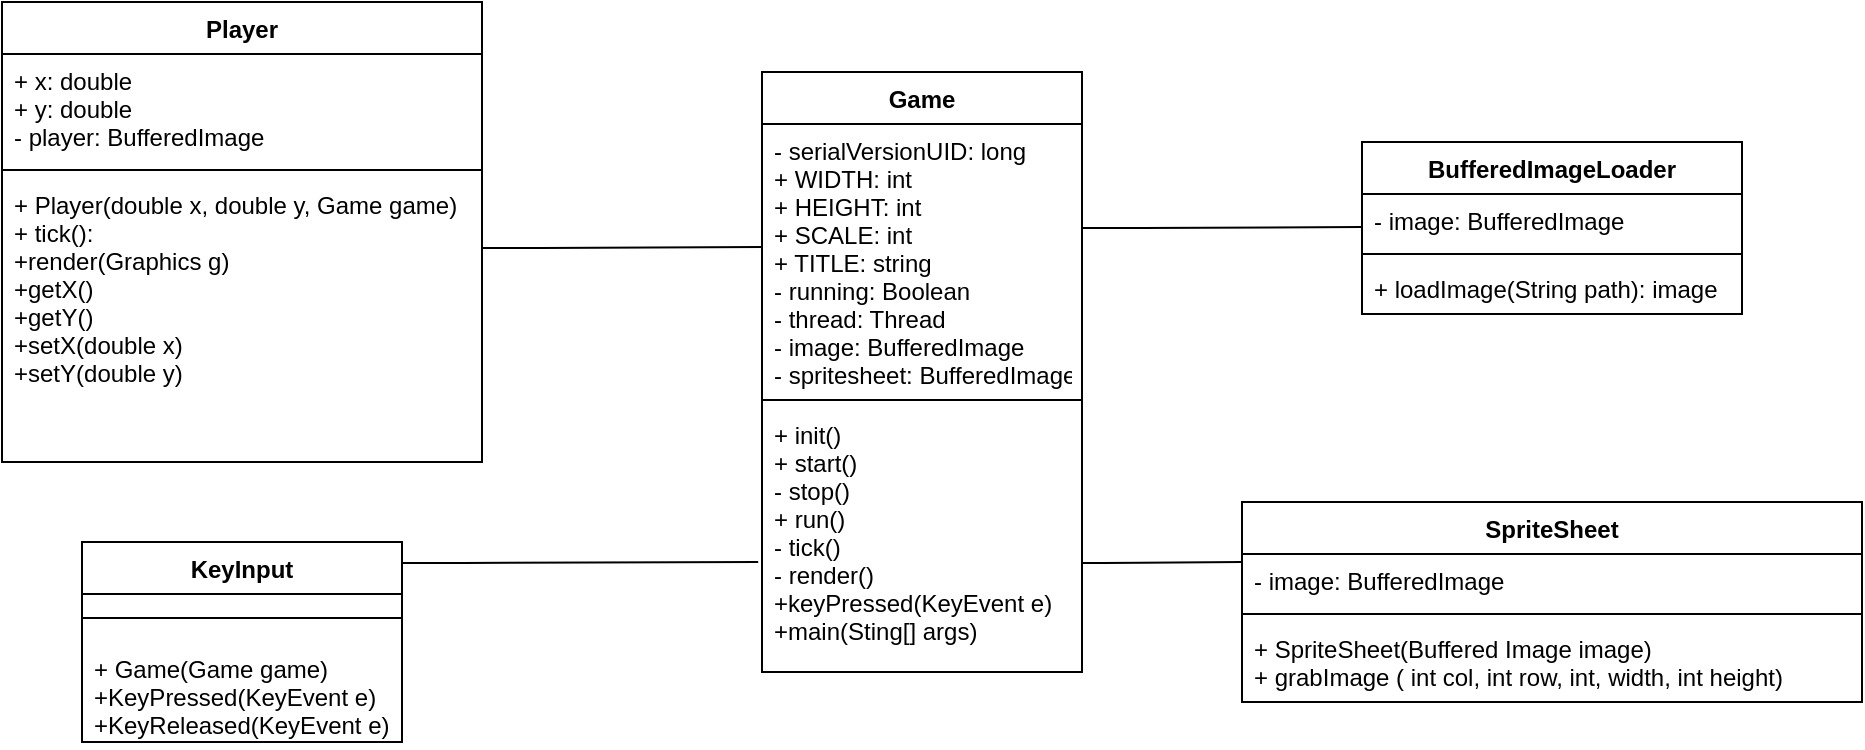 <mxfile version="12.7.4" type="device"><diagram id="C5RBs43oDa-KdzZeNtuy" name="Page-1"><mxGraphModel dx="868" dy="433" grid="1" gridSize="10" guides="1" tooltips="1" connect="1" arrows="1" fold="1" page="1" pageScale="1" pageWidth="827" pageHeight="1169" math="0" shadow="0"><root><mxCell id="WIyWlLk6GJQsqaUBKTNV-0"/><mxCell id="WIyWlLk6GJQsqaUBKTNV-1" parent="WIyWlLk6GJQsqaUBKTNV-0"/><mxCell id="zkfFHV4jXpPFQw0GAbJ--0" value="Game" style="swimlane;fontStyle=1;align=center;verticalAlign=top;childLayout=stackLayout;horizontal=1;startSize=26;horizontalStack=0;resizeParent=1;resizeLast=0;collapsible=1;marginBottom=0;rounded=0;shadow=0;strokeWidth=1;" parent="WIyWlLk6GJQsqaUBKTNV-1" vertex="1"><mxGeometry x="730" y="415" width="160" height="300" as="geometry"><mxRectangle x="230" y="140" width="160" height="26" as="alternateBounds"/></mxGeometry></mxCell><mxCell id="zkfFHV4jXpPFQw0GAbJ--1" value="- serialVersionUID: long&#10;+ WIDTH: int&#10;+ HEIGHT: int&#10;+ SCALE: int&#10;+ TITLE: string&#10;- running: Boolean&#10;- thread: Thread&#10;- image: BufferedImage&#10;- spritesheet: BufferedImage&#10;&#10;" style="text;align=left;verticalAlign=top;spacingLeft=4;spacingRight=4;overflow=hidden;rotatable=0;points=[[0,0.5],[1,0.5]];portConstraint=eastwest;" parent="zkfFHV4jXpPFQw0GAbJ--0" vertex="1"><mxGeometry y="26" width="160" height="134" as="geometry"/></mxCell><mxCell id="zkfFHV4jXpPFQw0GAbJ--4" value="" style="line;html=1;strokeWidth=1;align=left;verticalAlign=middle;spacingTop=-1;spacingLeft=3;spacingRight=3;rotatable=0;labelPosition=right;points=[];portConstraint=eastwest;" parent="zkfFHV4jXpPFQw0GAbJ--0" vertex="1"><mxGeometry y="160" width="160" height="8" as="geometry"/></mxCell><mxCell id="zkfFHV4jXpPFQw0GAbJ--5" value="+ init()&#10;+ start()&#10;- stop()&#10;+ run()&#10;- tick()&#10;- render()&#10;+keyPressed(KeyEvent e)&#10;+main(Sting[] args) " style="text;align=left;verticalAlign=top;spacingLeft=4;spacingRight=4;overflow=hidden;rotatable=0;points=[[0,0.5],[1,0.5]];portConstraint=eastwest;" parent="zkfFHV4jXpPFQw0GAbJ--0" vertex="1"><mxGeometry y="168" width="160" height="132" as="geometry"/></mxCell><mxCell id="ZLDTc__vyUBeHvtxK1ms-7" value="Player" style="swimlane;fontStyle=1;align=center;verticalAlign=top;childLayout=stackLayout;horizontal=1;startSize=26;horizontalStack=0;resizeParent=1;resizeParentMax=0;resizeLast=0;collapsible=1;marginBottom=0;" parent="WIyWlLk6GJQsqaUBKTNV-1" vertex="1"><mxGeometry x="350" y="380" width="240" height="230" as="geometry"/></mxCell><mxCell id="ZLDTc__vyUBeHvtxK1ms-8" value="+ x: double&#10;+ y: double&#10;- player: BufferedImage" style="text;strokeColor=none;fillColor=none;align=left;verticalAlign=top;spacingLeft=4;spacingRight=4;overflow=hidden;rotatable=0;points=[[0,0.5],[1,0.5]];portConstraint=eastwest;" parent="ZLDTc__vyUBeHvtxK1ms-7" vertex="1"><mxGeometry y="26" width="240" height="54" as="geometry"/></mxCell><mxCell id="ZLDTc__vyUBeHvtxK1ms-9" value="" style="line;strokeWidth=1;fillColor=none;align=left;verticalAlign=middle;spacingTop=-1;spacingLeft=3;spacingRight=3;rotatable=0;labelPosition=right;points=[];portConstraint=eastwest;" parent="ZLDTc__vyUBeHvtxK1ms-7" vertex="1"><mxGeometry y="80" width="240" height="8" as="geometry"/></mxCell><mxCell id="ZLDTc__vyUBeHvtxK1ms-10" value="+ Player(double x, double y, Game game)&#10;+ tick():&#10;+render(Graphics g)&#10;+getX()&#10;+getY()&#10;+setX(double x)&#10;+setY(double y)&#10;&#10;" style="text;strokeColor=none;fillColor=none;align=left;verticalAlign=top;spacingLeft=4;spacingRight=4;overflow=hidden;rotatable=0;points=[[0,0.5],[1,0.5]];portConstraint=eastwest;" parent="ZLDTc__vyUBeHvtxK1ms-7" vertex="1"><mxGeometry y="88" width="240" height="142" as="geometry"/></mxCell><mxCell id="ZLDTc__vyUBeHvtxK1ms-11" value="BufferedImageLoader" style="swimlane;fontStyle=1;align=center;verticalAlign=top;childLayout=stackLayout;horizontal=1;startSize=26;horizontalStack=0;resizeParent=1;resizeParentMax=0;resizeLast=0;collapsible=1;marginBottom=0;" parent="WIyWlLk6GJQsqaUBKTNV-1" vertex="1"><mxGeometry x="1030" y="450" width="190" height="86" as="geometry"/></mxCell><mxCell id="ZLDTc__vyUBeHvtxK1ms-12" value="- image: BufferedImage" style="text;strokeColor=none;fillColor=none;align=left;verticalAlign=top;spacingLeft=4;spacingRight=4;overflow=hidden;rotatable=0;points=[[0,0.5],[1,0.5]];portConstraint=eastwest;" parent="ZLDTc__vyUBeHvtxK1ms-11" vertex="1"><mxGeometry y="26" width="190" height="26" as="geometry"/></mxCell><mxCell id="ZLDTc__vyUBeHvtxK1ms-13" value="" style="line;strokeWidth=1;fillColor=none;align=left;verticalAlign=middle;spacingTop=-1;spacingLeft=3;spacingRight=3;rotatable=0;labelPosition=right;points=[];portConstraint=eastwest;" parent="ZLDTc__vyUBeHvtxK1ms-11" vertex="1"><mxGeometry y="52" width="190" height="8" as="geometry"/></mxCell><mxCell id="ZLDTc__vyUBeHvtxK1ms-14" value="+ loadImage(String path): image" style="text;strokeColor=none;fillColor=none;align=left;verticalAlign=top;spacingLeft=4;spacingRight=4;overflow=hidden;rotatable=0;points=[[0,0.5],[1,0.5]];portConstraint=eastwest;" parent="ZLDTc__vyUBeHvtxK1ms-11" vertex="1"><mxGeometry y="60" width="190" height="26" as="geometry"/></mxCell><mxCell id="ZLDTc__vyUBeHvtxK1ms-15" value="SpriteSheet" style="swimlane;fontStyle=1;align=center;verticalAlign=top;childLayout=stackLayout;horizontal=1;startSize=26;horizontalStack=0;resizeParent=1;resizeParentMax=0;resizeLast=0;collapsible=1;marginBottom=0;" parent="WIyWlLk6GJQsqaUBKTNV-1" vertex="1"><mxGeometry x="970" y="630" width="310" height="100" as="geometry"/></mxCell><mxCell id="ZLDTc__vyUBeHvtxK1ms-16" value="- image: BufferedImage" style="text;strokeColor=none;fillColor=none;align=left;verticalAlign=top;spacingLeft=4;spacingRight=4;overflow=hidden;rotatable=0;points=[[0,0.5],[1,0.5]];portConstraint=eastwest;" parent="ZLDTc__vyUBeHvtxK1ms-15" vertex="1"><mxGeometry y="26" width="310" height="26" as="geometry"/></mxCell><mxCell id="ZLDTc__vyUBeHvtxK1ms-17" value="" style="line;strokeWidth=1;fillColor=none;align=left;verticalAlign=middle;spacingTop=-1;spacingLeft=3;spacingRight=3;rotatable=0;labelPosition=right;points=[];portConstraint=eastwest;" parent="ZLDTc__vyUBeHvtxK1ms-15" vertex="1"><mxGeometry y="52" width="310" height="8" as="geometry"/></mxCell><mxCell id="ZLDTc__vyUBeHvtxK1ms-18" value="+ SpriteSheet(Buffered Image image)&#10;+ grabImage ( int col, int row, int, width, int height)" style="text;strokeColor=none;fillColor=none;align=left;verticalAlign=top;spacingLeft=4;spacingRight=4;overflow=hidden;rotatable=0;points=[[0,0.5],[1,0.5]];portConstraint=eastwest;" parent="ZLDTc__vyUBeHvtxK1ms-15" vertex="1"><mxGeometry y="60" width="310" height="40" as="geometry"/></mxCell><mxCell id="ZLDTc__vyUBeHvtxK1ms-19" value="KeyInput" style="swimlane;fontStyle=1;align=center;verticalAlign=top;childLayout=stackLayout;horizontal=1;startSize=26;horizontalStack=0;resizeParent=1;resizeParentMax=0;resizeLast=0;collapsible=1;marginBottom=0;" parent="WIyWlLk6GJQsqaUBKTNV-1" vertex="1"><mxGeometry x="390" y="650" width="160" height="100" as="geometry"/></mxCell><mxCell id="ZLDTc__vyUBeHvtxK1ms-21" value="" style="line;strokeWidth=1;fillColor=none;align=left;verticalAlign=middle;spacingTop=-1;spacingLeft=3;spacingRight=3;rotatable=0;labelPosition=right;points=[];portConstraint=eastwest;" parent="ZLDTc__vyUBeHvtxK1ms-19" vertex="1"><mxGeometry y="26" width="160" height="24" as="geometry"/></mxCell><mxCell id="ZLDTc__vyUBeHvtxK1ms-22" value="+ Game(Game game)&#10;+KeyPressed(KeyEvent e)&#10;+KeyReleased(KeyEvent e)" style="text;strokeColor=none;fillColor=none;align=left;verticalAlign=top;spacingLeft=4;spacingRight=4;overflow=hidden;rotatable=0;points=[[0,0.5],[1,0.5]];portConstraint=eastwest;" parent="ZLDTc__vyUBeHvtxK1ms-19" vertex="1"><mxGeometry y="50" width="160" height="50" as="geometry"/></mxCell><mxCell id="ZLDTc__vyUBeHvtxK1ms-23" value="" style="endArrow=none;html=1;edgeStyle=orthogonalEdgeStyle;" parent="WIyWlLk6GJQsqaUBKTNV-1" edge="1"><mxGeometry relative="1" as="geometry"><mxPoint x="890" y="493" as="sourcePoint"/><mxPoint x="1030" y="492.5" as="targetPoint"/><Array as="points"><mxPoint x="910" y="492.5"/><mxPoint x="910" y="492.5"/></Array></mxGeometry></mxCell><mxCell id="ZLDTc__vyUBeHvtxK1ms-26" value="" style="endArrow=none;html=1;edgeStyle=orthogonalEdgeStyle;" parent="WIyWlLk6GJQsqaUBKTNV-1" edge="1"><mxGeometry relative="1" as="geometry"><mxPoint x="590" y="503" as="sourcePoint"/><mxPoint x="730" y="502.5" as="targetPoint"/><Array as="points"><mxPoint x="610" y="502.5"/><mxPoint x="610" y="502.5"/></Array></mxGeometry></mxCell><mxCell id="ZLDTc__vyUBeHvtxK1ms-27" value="" style="endArrow=none;html=1;edgeStyle=orthogonalEdgeStyle;entryX=-0.012;entryY=0.583;entryDx=0;entryDy=0;entryPerimeter=0;" parent="WIyWlLk6GJQsqaUBKTNV-1" target="zkfFHV4jXpPFQw0GAbJ--5" edge="1"><mxGeometry relative="1" as="geometry"><mxPoint x="550" y="660.5" as="sourcePoint"/><mxPoint x="690" y="660" as="targetPoint"/><Array as="points"><mxPoint x="570" y="661"/></Array></mxGeometry></mxCell><mxCell id="ZLDTc__vyUBeHvtxK1ms-28" value="" style="endArrow=none;html=1;edgeStyle=orthogonalEdgeStyle;" parent="WIyWlLk6GJQsqaUBKTNV-1" edge="1"><mxGeometry relative="1" as="geometry"><mxPoint x="890" y="660.5" as="sourcePoint"/><mxPoint x="970" y="660" as="targetPoint"/><Array as="points"><mxPoint x="910" y="660"/><mxPoint x="910" y="660"/></Array></mxGeometry></mxCell></root></mxGraphModel></diagram></mxfile>
